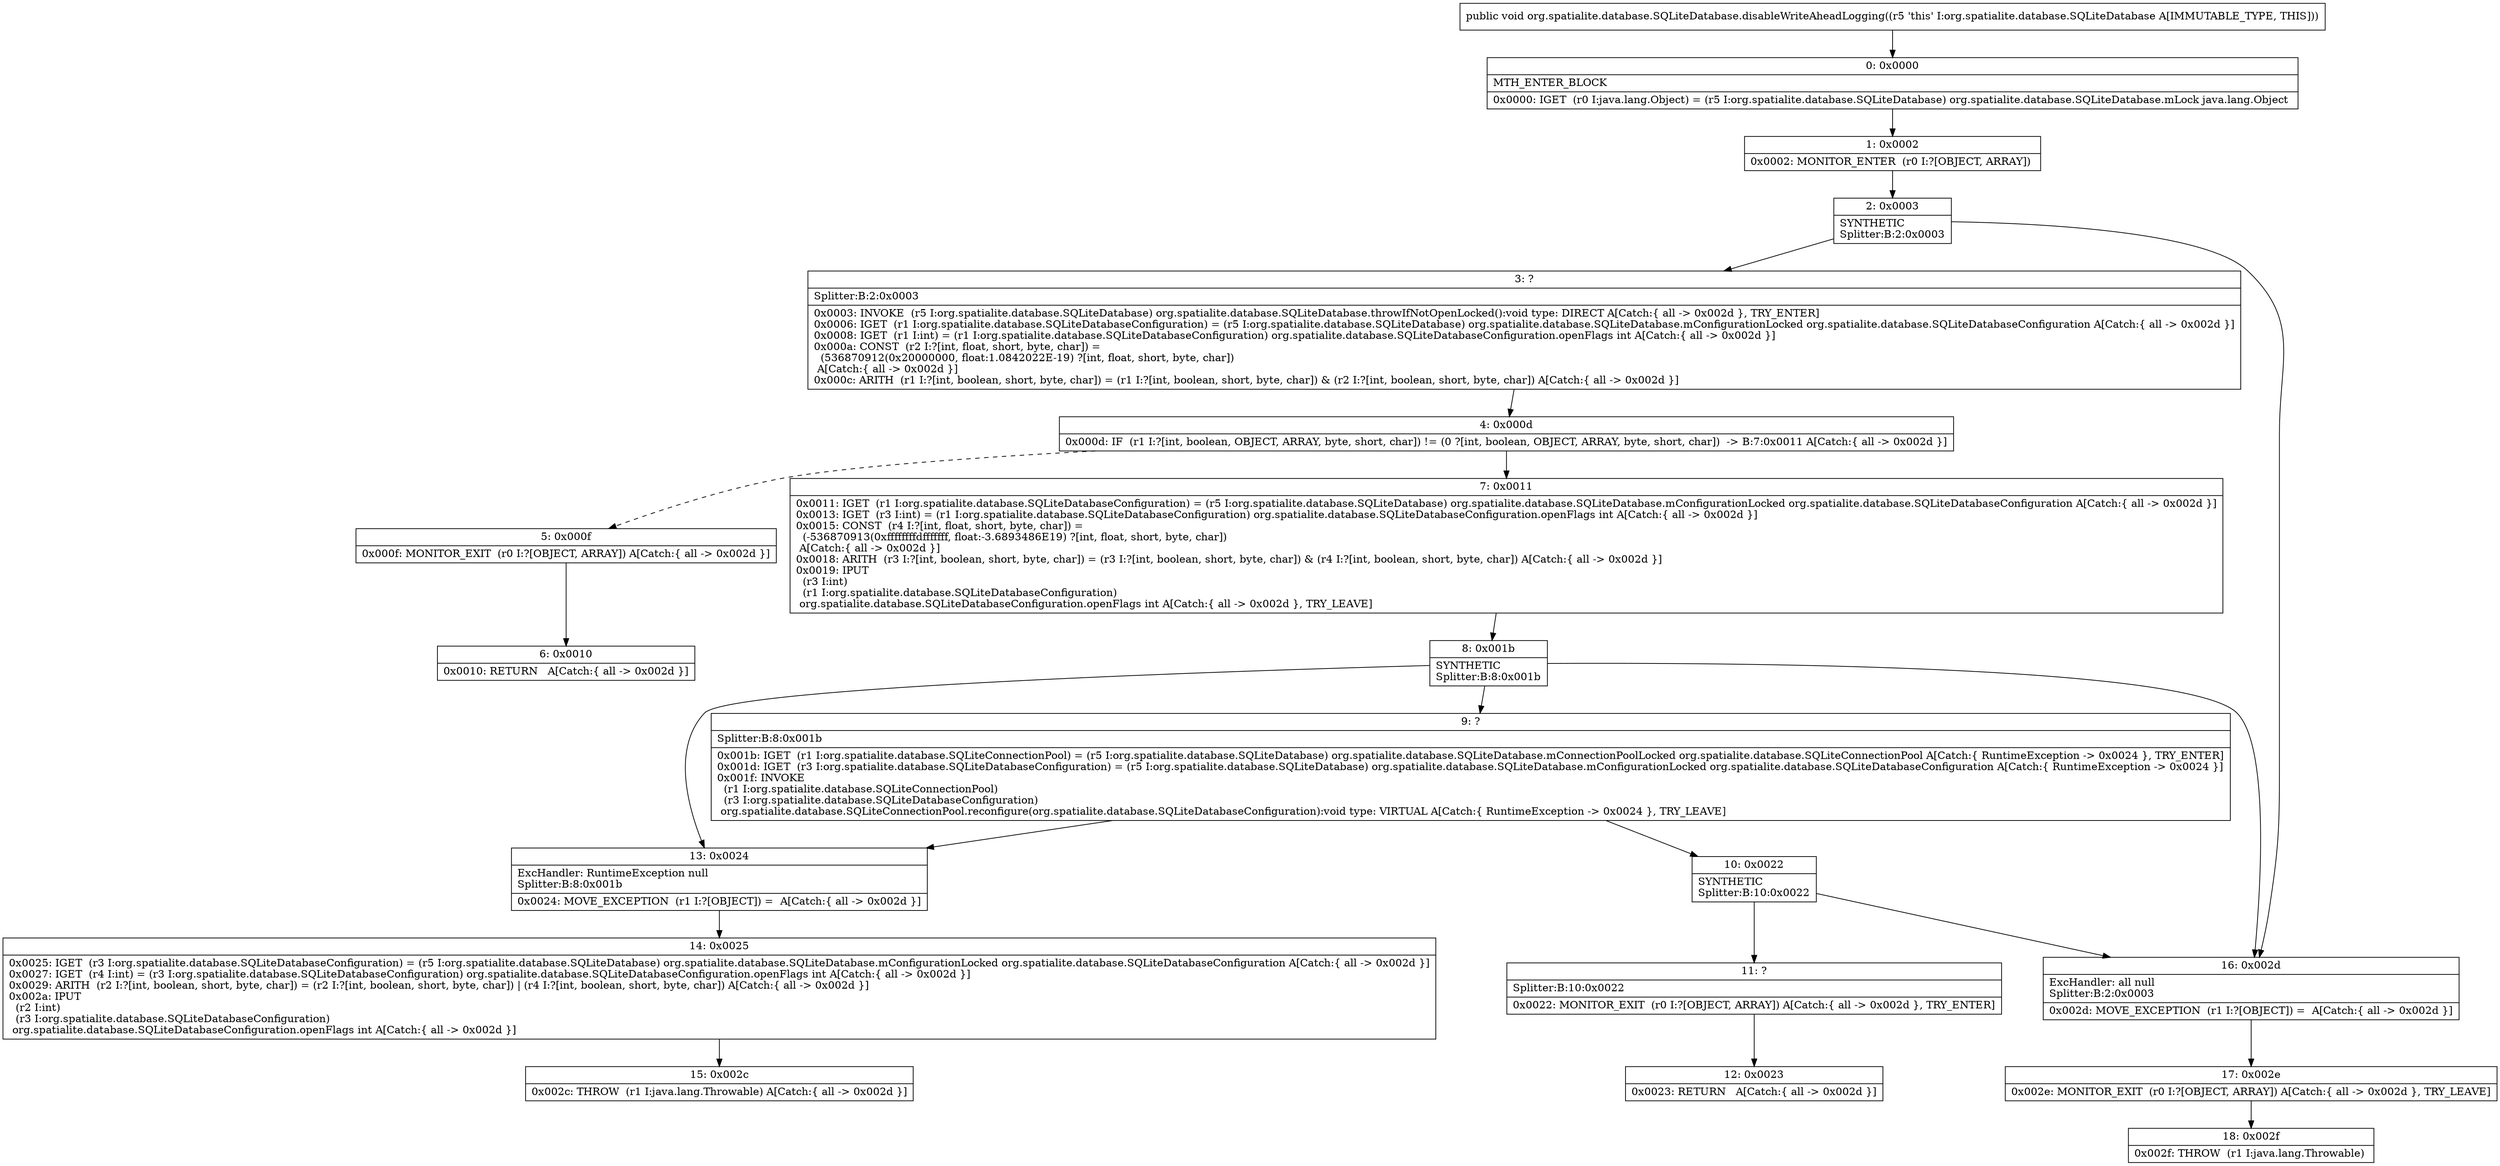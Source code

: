 digraph "CFG fororg.spatialite.database.SQLiteDatabase.disableWriteAheadLogging()V" {
Node_0 [shape=record,label="{0\:\ 0x0000|MTH_ENTER_BLOCK\l|0x0000: IGET  (r0 I:java.lang.Object) = (r5 I:org.spatialite.database.SQLiteDatabase) org.spatialite.database.SQLiteDatabase.mLock java.lang.Object \l}"];
Node_1 [shape=record,label="{1\:\ 0x0002|0x0002: MONITOR_ENTER  (r0 I:?[OBJECT, ARRAY]) \l}"];
Node_2 [shape=record,label="{2\:\ 0x0003|SYNTHETIC\lSplitter:B:2:0x0003\l}"];
Node_3 [shape=record,label="{3\:\ ?|Splitter:B:2:0x0003\l|0x0003: INVOKE  (r5 I:org.spatialite.database.SQLiteDatabase) org.spatialite.database.SQLiteDatabase.throwIfNotOpenLocked():void type: DIRECT A[Catch:\{ all \-\> 0x002d \}, TRY_ENTER]\l0x0006: IGET  (r1 I:org.spatialite.database.SQLiteDatabaseConfiguration) = (r5 I:org.spatialite.database.SQLiteDatabase) org.spatialite.database.SQLiteDatabase.mConfigurationLocked org.spatialite.database.SQLiteDatabaseConfiguration A[Catch:\{ all \-\> 0x002d \}]\l0x0008: IGET  (r1 I:int) = (r1 I:org.spatialite.database.SQLiteDatabaseConfiguration) org.spatialite.database.SQLiteDatabaseConfiguration.openFlags int A[Catch:\{ all \-\> 0x002d \}]\l0x000a: CONST  (r2 I:?[int, float, short, byte, char]) = \l  (536870912(0x20000000, float:1.0842022E\-19) ?[int, float, short, byte, char])\l A[Catch:\{ all \-\> 0x002d \}]\l0x000c: ARITH  (r1 I:?[int, boolean, short, byte, char]) = (r1 I:?[int, boolean, short, byte, char]) & (r2 I:?[int, boolean, short, byte, char]) A[Catch:\{ all \-\> 0x002d \}]\l}"];
Node_4 [shape=record,label="{4\:\ 0x000d|0x000d: IF  (r1 I:?[int, boolean, OBJECT, ARRAY, byte, short, char]) != (0 ?[int, boolean, OBJECT, ARRAY, byte, short, char])  \-\> B:7:0x0011 A[Catch:\{ all \-\> 0x002d \}]\l}"];
Node_5 [shape=record,label="{5\:\ 0x000f|0x000f: MONITOR_EXIT  (r0 I:?[OBJECT, ARRAY]) A[Catch:\{ all \-\> 0x002d \}]\l}"];
Node_6 [shape=record,label="{6\:\ 0x0010|0x0010: RETURN   A[Catch:\{ all \-\> 0x002d \}]\l}"];
Node_7 [shape=record,label="{7\:\ 0x0011|0x0011: IGET  (r1 I:org.spatialite.database.SQLiteDatabaseConfiguration) = (r5 I:org.spatialite.database.SQLiteDatabase) org.spatialite.database.SQLiteDatabase.mConfigurationLocked org.spatialite.database.SQLiteDatabaseConfiguration A[Catch:\{ all \-\> 0x002d \}]\l0x0013: IGET  (r3 I:int) = (r1 I:org.spatialite.database.SQLiteDatabaseConfiguration) org.spatialite.database.SQLiteDatabaseConfiguration.openFlags int A[Catch:\{ all \-\> 0x002d \}]\l0x0015: CONST  (r4 I:?[int, float, short, byte, char]) = \l  (\-536870913(0xffffffffdfffffff, float:\-3.6893486E19) ?[int, float, short, byte, char])\l A[Catch:\{ all \-\> 0x002d \}]\l0x0018: ARITH  (r3 I:?[int, boolean, short, byte, char]) = (r3 I:?[int, boolean, short, byte, char]) & (r4 I:?[int, boolean, short, byte, char]) A[Catch:\{ all \-\> 0x002d \}]\l0x0019: IPUT  \l  (r3 I:int)\l  (r1 I:org.spatialite.database.SQLiteDatabaseConfiguration)\l org.spatialite.database.SQLiteDatabaseConfiguration.openFlags int A[Catch:\{ all \-\> 0x002d \}, TRY_LEAVE]\l}"];
Node_8 [shape=record,label="{8\:\ 0x001b|SYNTHETIC\lSplitter:B:8:0x001b\l}"];
Node_9 [shape=record,label="{9\:\ ?|Splitter:B:8:0x001b\l|0x001b: IGET  (r1 I:org.spatialite.database.SQLiteConnectionPool) = (r5 I:org.spatialite.database.SQLiteDatabase) org.spatialite.database.SQLiteDatabase.mConnectionPoolLocked org.spatialite.database.SQLiteConnectionPool A[Catch:\{ RuntimeException \-\> 0x0024 \}, TRY_ENTER]\l0x001d: IGET  (r3 I:org.spatialite.database.SQLiteDatabaseConfiguration) = (r5 I:org.spatialite.database.SQLiteDatabase) org.spatialite.database.SQLiteDatabase.mConfigurationLocked org.spatialite.database.SQLiteDatabaseConfiguration A[Catch:\{ RuntimeException \-\> 0x0024 \}]\l0x001f: INVOKE  \l  (r1 I:org.spatialite.database.SQLiteConnectionPool)\l  (r3 I:org.spatialite.database.SQLiteDatabaseConfiguration)\l org.spatialite.database.SQLiteConnectionPool.reconfigure(org.spatialite.database.SQLiteDatabaseConfiguration):void type: VIRTUAL A[Catch:\{ RuntimeException \-\> 0x0024 \}, TRY_LEAVE]\l}"];
Node_10 [shape=record,label="{10\:\ 0x0022|SYNTHETIC\lSplitter:B:10:0x0022\l}"];
Node_11 [shape=record,label="{11\:\ ?|Splitter:B:10:0x0022\l|0x0022: MONITOR_EXIT  (r0 I:?[OBJECT, ARRAY]) A[Catch:\{ all \-\> 0x002d \}, TRY_ENTER]\l}"];
Node_12 [shape=record,label="{12\:\ 0x0023|0x0023: RETURN   A[Catch:\{ all \-\> 0x002d \}]\l}"];
Node_13 [shape=record,label="{13\:\ 0x0024|ExcHandler: RuntimeException null\lSplitter:B:8:0x001b\l|0x0024: MOVE_EXCEPTION  (r1 I:?[OBJECT]) =  A[Catch:\{ all \-\> 0x002d \}]\l}"];
Node_14 [shape=record,label="{14\:\ 0x0025|0x0025: IGET  (r3 I:org.spatialite.database.SQLiteDatabaseConfiguration) = (r5 I:org.spatialite.database.SQLiteDatabase) org.spatialite.database.SQLiteDatabase.mConfigurationLocked org.spatialite.database.SQLiteDatabaseConfiguration A[Catch:\{ all \-\> 0x002d \}]\l0x0027: IGET  (r4 I:int) = (r3 I:org.spatialite.database.SQLiteDatabaseConfiguration) org.spatialite.database.SQLiteDatabaseConfiguration.openFlags int A[Catch:\{ all \-\> 0x002d \}]\l0x0029: ARITH  (r2 I:?[int, boolean, short, byte, char]) = (r2 I:?[int, boolean, short, byte, char]) \| (r4 I:?[int, boolean, short, byte, char]) A[Catch:\{ all \-\> 0x002d \}]\l0x002a: IPUT  \l  (r2 I:int)\l  (r3 I:org.spatialite.database.SQLiteDatabaseConfiguration)\l org.spatialite.database.SQLiteDatabaseConfiguration.openFlags int A[Catch:\{ all \-\> 0x002d \}]\l}"];
Node_15 [shape=record,label="{15\:\ 0x002c|0x002c: THROW  (r1 I:java.lang.Throwable) A[Catch:\{ all \-\> 0x002d \}]\l}"];
Node_16 [shape=record,label="{16\:\ 0x002d|ExcHandler: all null\lSplitter:B:2:0x0003\l|0x002d: MOVE_EXCEPTION  (r1 I:?[OBJECT]) =  A[Catch:\{ all \-\> 0x002d \}]\l}"];
Node_17 [shape=record,label="{17\:\ 0x002e|0x002e: MONITOR_EXIT  (r0 I:?[OBJECT, ARRAY]) A[Catch:\{ all \-\> 0x002d \}, TRY_LEAVE]\l}"];
Node_18 [shape=record,label="{18\:\ 0x002f|0x002f: THROW  (r1 I:java.lang.Throwable) \l}"];
MethodNode[shape=record,label="{public void org.spatialite.database.SQLiteDatabase.disableWriteAheadLogging((r5 'this' I:org.spatialite.database.SQLiteDatabase A[IMMUTABLE_TYPE, THIS])) }"];
MethodNode -> Node_0;
Node_0 -> Node_1;
Node_1 -> Node_2;
Node_2 -> Node_3;
Node_2 -> Node_16;
Node_3 -> Node_4;
Node_4 -> Node_5[style=dashed];
Node_4 -> Node_7;
Node_5 -> Node_6;
Node_7 -> Node_8;
Node_8 -> Node_9;
Node_8 -> Node_13;
Node_8 -> Node_16;
Node_9 -> Node_10;
Node_9 -> Node_13;
Node_10 -> Node_11;
Node_10 -> Node_16;
Node_11 -> Node_12;
Node_13 -> Node_14;
Node_14 -> Node_15;
Node_16 -> Node_17;
Node_17 -> Node_18;
}

